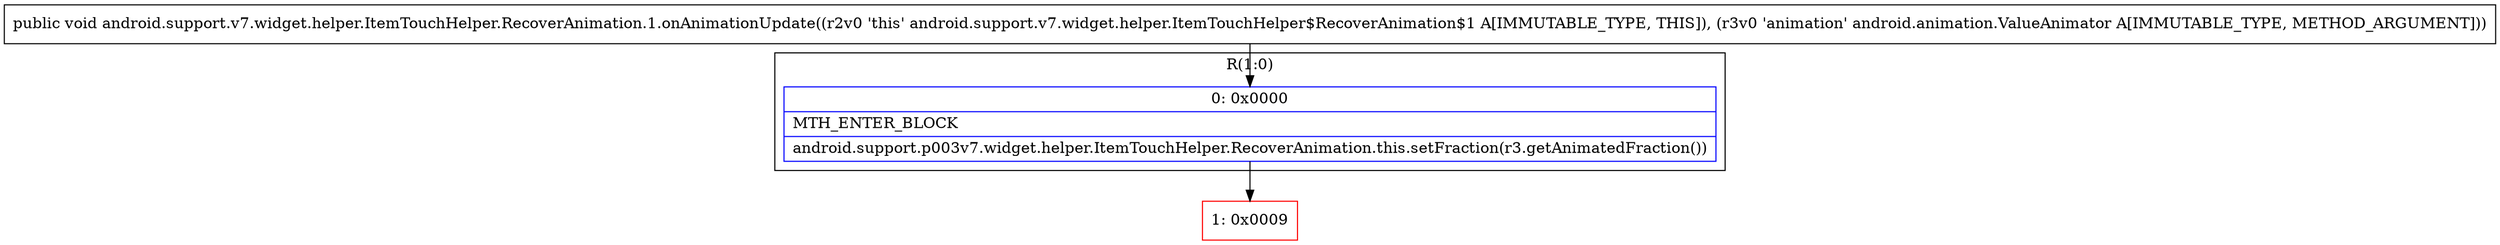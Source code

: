 digraph "CFG forandroid.support.v7.widget.helper.ItemTouchHelper.RecoverAnimation.1.onAnimationUpdate(Landroid\/animation\/ValueAnimator;)V" {
subgraph cluster_Region_73709034 {
label = "R(1:0)";
node [shape=record,color=blue];
Node_0 [shape=record,label="{0\:\ 0x0000|MTH_ENTER_BLOCK\l|android.support.p003v7.widget.helper.ItemTouchHelper.RecoverAnimation.this.setFraction(r3.getAnimatedFraction())\l}"];
}
Node_1 [shape=record,color=red,label="{1\:\ 0x0009}"];
MethodNode[shape=record,label="{public void android.support.v7.widget.helper.ItemTouchHelper.RecoverAnimation.1.onAnimationUpdate((r2v0 'this' android.support.v7.widget.helper.ItemTouchHelper$RecoverAnimation$1 A[IMMUTABLE_TYPE, THIS]), (r3v0 'animation' android.animation.ValueAnimator A[IMMUTABLE_TYPE, METHOD_ARGUMENT])) }"];
MethodNode -> Node_0;
Node_0 -> Node_1;
}

